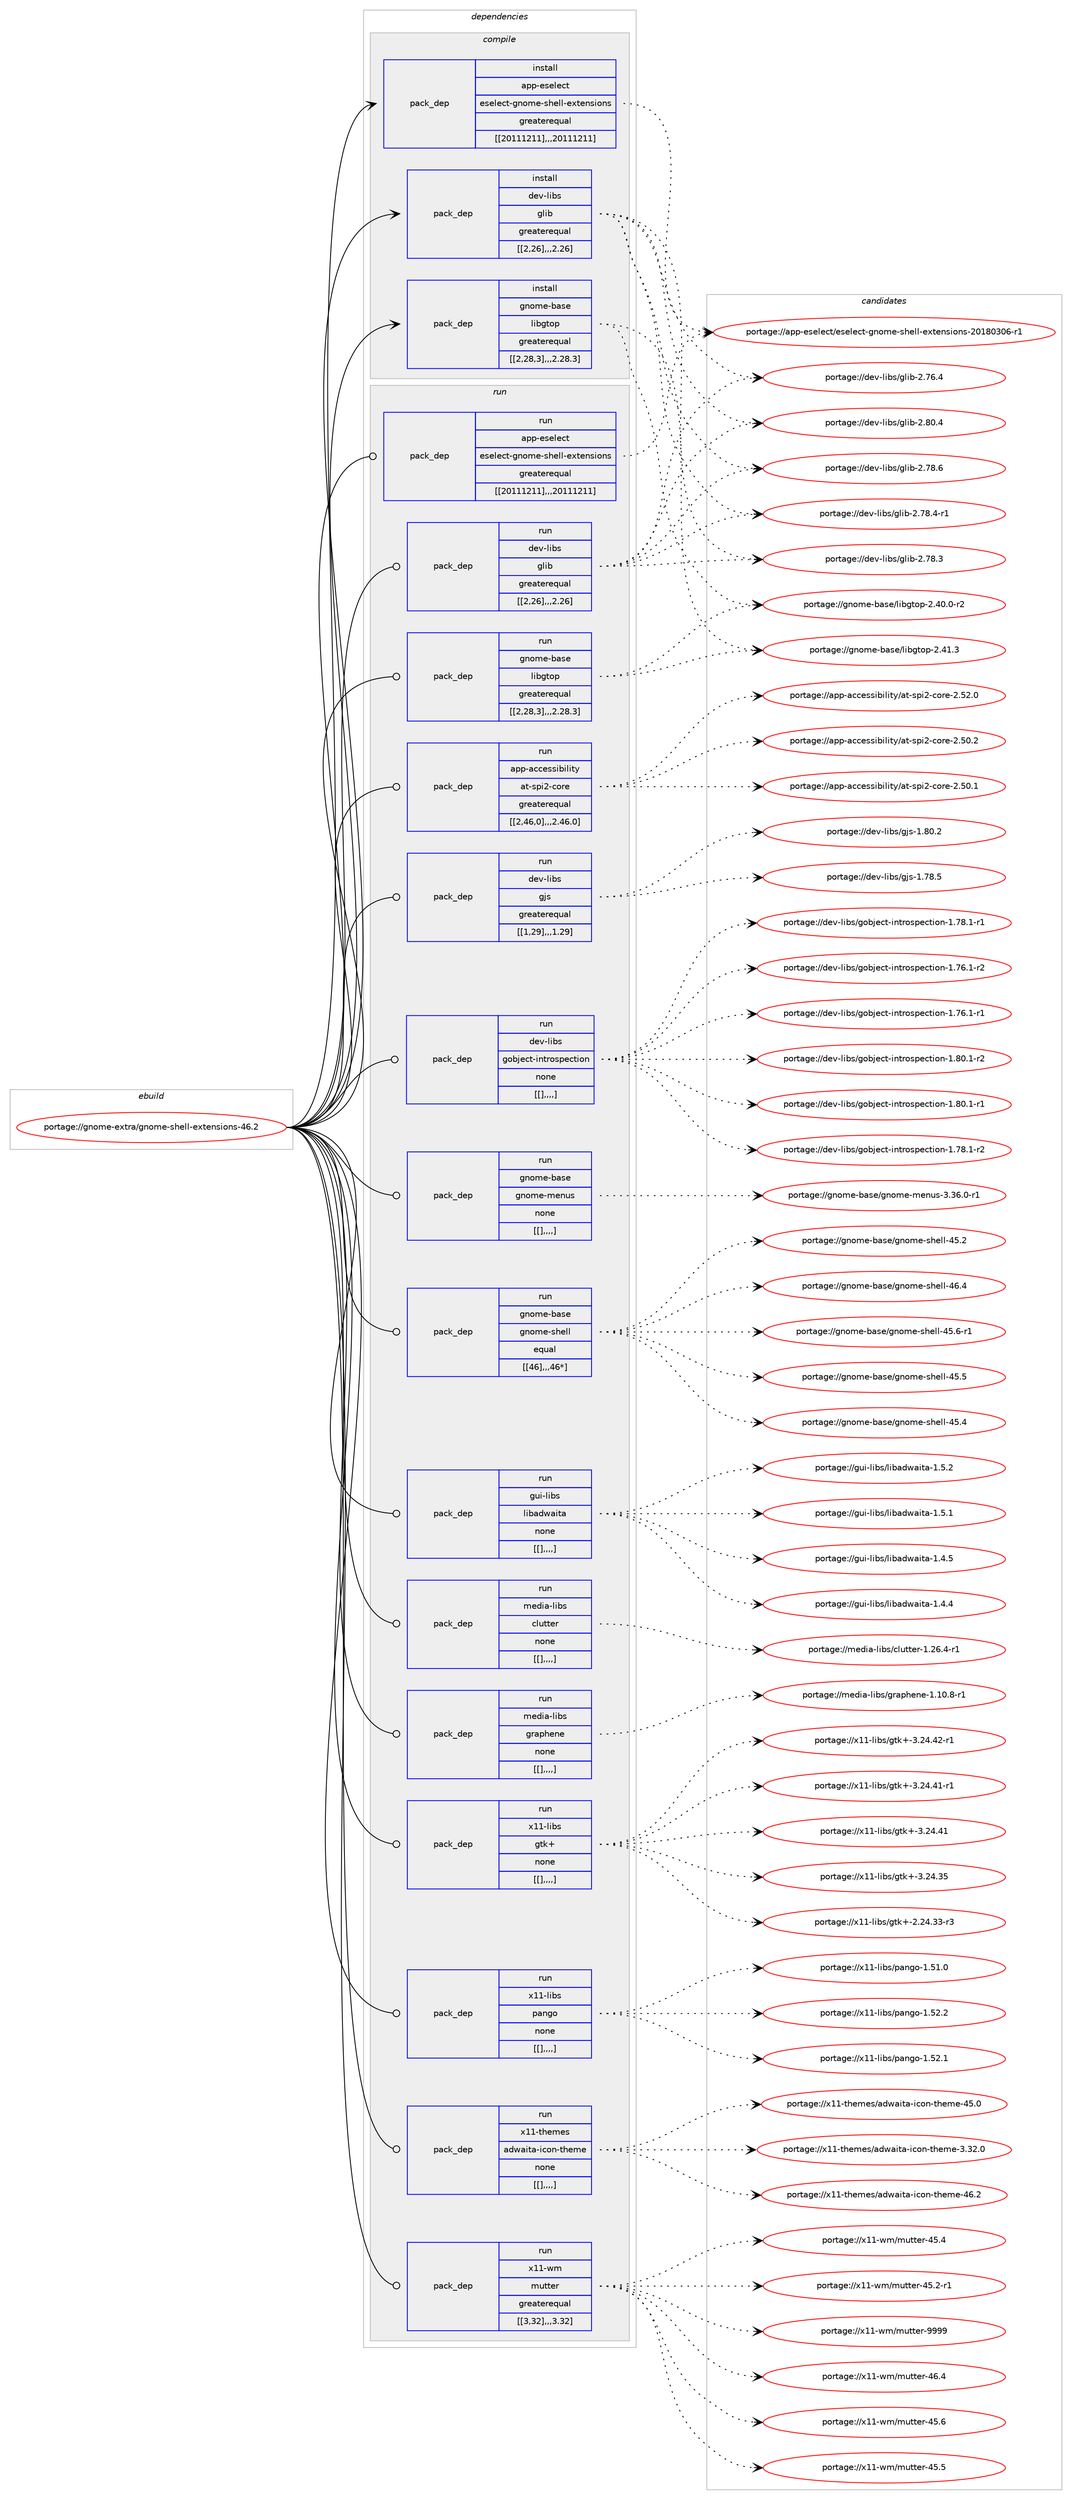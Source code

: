 digraph prolog {

# *************
# Graph options
# *************

newrank=true;
concentrate=true;
compound=true;
graph [rankdir=LR,fontname=Helvetica,fontsize=10,ranksep=1.5];#, ranksep=2.5, nodesep=0.2];
edge  [arrowhead=vee];
node  [fontname=Helvetica,fontsize=10];

# **********
# The ebuild
# **********

subgraph cluster_leftcol {
color=gray;
label=<<i>ebuild</i>>;
id [label="portage://gnome-extra/gnome-shell-extensions-46.2", color=red, width=4, href="../gnome-extra/gnome-shell-extensions-46.2.svg"];
}

# ****************
# The dependencies
# ****************

subgraph cluster_midcol {
color=gray;
label=<<i>dependencies</i>>;
subgraph cluster_compile {
fillcolor="#eeeeee";
style=filled;
label=<<i>compile</i>>;
subgraph pack175468 {
dependency244767 [label=<<TABLE BORDER="0" CELLBORDER="1" CELLSPACING="0" CELLPADDING="4" WIDTH="220"><TR><TD ROWSPAN="6" CELLPADDING="30">pack_dep</TD></TR><TR><TD WIDTH="110">install</TD></TR><TR><TD>app-eselect</TD></TR><TR><TD>eselect-gnome-shell-extensions</TD></TR><TR><TD>greaterequal</TD></TR><TR><TD>[[20111211],,,20111211]</TD></TR></TABLE>>, shape=none, color=blue];
}
id:e -> dependency244767:w [weight=20,style="solid",arrowhead="vee"];
subgraph pack175469 {
dependency244768 [label=<<TABLE BORDER="0" CELLBORDER="1" CELLSPACING="0" CELLPADDING="4" WIDTH="220"><TR><TD ROWSPAN="6" CELLPADDING="30">pack_dep</TD></TR><TR><TD WIDTH="110">install</TD></TR><TR><TD>dev-libs</TD></TR><TR><TD>glib</TD></TR><TR><TD>greaterequal</TD></TR><TR><TD>[[2,26],,,2.26]</TD></TR></TABLE>>, shape=none, color=blue];
}
id:e -> dependency244768:w [weight=20,style="solid",arrowhead="vee"];
subgraph pack175470 {
dependency244769 [label=<<TABLE BORDER="0" CELLBORDER="1" CELLSPACING="0" CELLPADDING="4" WIDTH="220"><TR><TD ROWSPAN="6" CELLPADDING="30">pack_dep</TD></TR><TR><TD WIDTH="110">install</TD></TR><TR><TD>gnome-base</TD></TR><TR><TD>libgtop</TD></TR><TR><TD>greaterequal</TD></TR><TR><TD>[[2,28,3],,,2.28.3]</TD></TR></TABLE>>, shape=none, color=blue];
}
id:e -> dependency244769:w [weight=20,style="solid",arrowhead="vee"];
}
subgraph cluster_compileandrun {
fillcolor="#eeeeee";
style=filled;
label=<<i>compile and run</i>>;
}
subgraph cluster_run {
fillcolor="#eeeeee";
style=filled;
label=<<i>run</i>>;
subgraph pack175471 {
dependency244770 [label=<<TABLE BORDER="0" CELLBORDER="1" CELLSPACING="0" CELLPADDING="4" WIDTH="220"><TR><TD ROWSPAN="6" CELLPADDING="30">pack_dep</TD></TR><TR><TD WIDTH="110">run</TD></TR><TR><TD>app-accessibility</TD></TR><TR><TD>at-spi2-core</TD></TR><TR><TD>greaterequal</TD></TR><TR><TD>[[2,46,0],,,2.46.0]</TD></TR></TABLE>>, shape=none, color=blue];
}
id:e -> dependency244770:w [weight=20,style="solid",arrowhead="odot"];
subgraph pack175472 {
dependency244771 [label=<<TABLE BORDER="0" CELLBORDER="1" CELLSPACING="0" CELLPADDING="4" WIDTH="220"><TR><TD ROWSPAN="6" CELLPADDING="30">pack_dep</TD></TR><TR><TD WIDTH="110">run</TD></TR><TR><TD>app-eselect</TD></TR><TR><TD>eselect-gnome-shell-extensions</TD></TR><TR><TD>greaterequal</TD></TR><TR><TD>[[20111211],,,20111211]</TD></TR></TABLE>>, shape=none, color=blue];
}
id:e -> dependency244771:w [weight=20,style="solid",arrowhead="odot"];
subgraph pack175473 {
dependency244772 [label=<<TABLE BORDER="0" CELLBORDER="1" CELLSPACING="0" CELLPADDING="4" WIDTH="220"><TR><TD ROWSPAN="6" CELLPADDING="30">pack_dep</TD></TR><TR><TD WIDTH="110">run</TD></TR><TR><TD>dev-libs</TD></TR><TR><TD>gjs</TD></TR><TR><TD>greaterequal</TD></TR><TR><TD>[[1,29],,,1.29]</TD></TR></TABLE>>, shape=none, color=blue];
}
id:e -> dependency244772:w [weight=20,style="solid",arrowhead="odot"];
subgraph pack175474 {
dependency244773 [label=<<TABLE BORDER="0" CELLBORDER="1" CELLSPACING="0" CELLPADDING="4" WIDTH="220"><TR><TD ROWSPAN="6" CELLPADDING="30">pack_dep</TD></TR><TR><TD WIDTH="110">run</TD></TR><TR><TD>dev-libs</TD></TR><TR><TD>glib</TD></TR><TR><TD>greaterequal</TD></TR><TR><TD>[[2,26],,,2.26]</TD></TR></TABLE>>, shape=none, color=blue];
}
id:e -> dependency244773:w [weight=20,style="solid",arrowhead="odot"];
subgraph pack175475 {
dependency244774 [label=<<TABLE BORDER="0" CELLBORDER="1" CELLSPACING="0" CELLPADDING="4" WIDTH="220"><TR><TD ROWSPAN="6" CELLPADDING="30">pack_dep</TD></TR><TR><TD WIDTH="110">run</TD></TR><TR><TD>dev-libs</TD></TR><TR><TD>gobject-introspection</TD></TR><TR><TD>none</TD></TR><TR><TD>[[],,,,]</TD></TR></TABLE>>, shape=none, color=blue];
}
id:e -> dependency244774:w [weight=20,style="solid",arrowhead="odot"];
subgraph pack175476 {
dependency244775 [label=<<TABLE BORDER="0" CELLBORDER="1" CELLSPACING="0" CELLPADDING="4" WIDTH="220"><TR><TD ROWSPAN="6" CELLPADDING="30">pack_dep</TD></TR><TR><TD WIDTH="110">run</TD></TR><TR><TD>gnome-base</TD></TR><TR><TD>gnome-menus</TD></TR><TR><TD>none</TD></TR><TR><TD>[[],,,,]</TD></TR></TABLE>>, shape=none, color=blue];
}
id:e -> dependency244775:w [weight=20,style="solid",arrowhead="odot"];
subgraph pack175477 {
dependency244776 [label=<<TABLE BORDER="0" CELLBORDER="1" CELLSPACING="0" CELLPADDING="4" WIDTH="220"><TR><TD ROWSPAN="6" CELLPADDING="30">pack_dep</TD></TR><TR><TD WIDTH="110">run</TD></TR><TR><TD>gnome-base</TD></TR><TR><TD>gnome-shell</TD></TR><TR><TD>equal</TD></TR><TR><TD>[[46],,,46*]</TD></TR></TABLE>>, shape=none, color=blue];
}
id:e -> dependency244776:w [weight=20,style="solid",arrowhead="odot"];
subgraph pack175478 {
dependency244777 [label=<<TABLE BORDER="0" CELLBORDER="1" CELLSPACING="0" CELLPADDING="4" WIDTH="220"><TR><TD ROWSPAN="6" CELLPADDING="30">pack_dep</TD></TR><TR><TD WIDTH="110">run</TD></TR><TR><TD>gnome-base</TD></TR><TR><TD>libgtop</TD></TR><TR><TD>greaterequal</TD></TR><TR><TD>[[2,28,3],,,2.28.3]</TD></TR></TABLE>>, shape=none, color=blue];
}
id:e -> dependency244777:w [weight=20,style="solid",arrowhead="odot"];
subgraph pack175479 {
dependency244778 [label=<<TABLE BORDER="0" CELLBORDER="1" CELLSPACING="0" CELLPADDING="4" WIDTH="220"><TR><TD ROWSPAN="6" CELLPADDING="30">pack_dep</TD></TR><TR><TD WIDTH="110">run</TD></TR><TR><TD>gui-libs</TD></TR><TR><TD>libadwaita</TD></TR><TR><TD>none</TD></TR><TR><TD>[[],,,,]</TD></TR></TABLE>>, shape=none, color=blue];
}
id:e -> dependency244778:w [weight=20,style="solid",arrowhead="odot"];
subgraph pack175480 {
dependency244779 [label=<<TABLE BORDER="0" CELLBORDER="1" CELLSPACING="0" CELLPADDING="4" WIDTH="220"><TR><TD ROWSPAN="6" CELLPADDING="30">pack_dep</TD></TR><TR><TD WIDTH="110">run</TD></TR><TR><TD>media-libs</TD></TR><TR><TD>clutter</TD></TR><TR><TD>none</TD></TR><TR><TD>[[],,,,]</TD></TR></TABLE>>, shape=none, color=blue];
}
id:e -> dependency244779:w [weight=20,style="solid",arrowhead="odot"];
subgraph pack175481 {
dependency244780 [label=<<TABLE BORDER="0" CELLBORDER="1" CELLSPACING="0" CELLPADDING="4" WIDTH="220"><TR><TD ROWSPAN="6" CELLPADDING="30">pack_dep</TD></TR><TR><TD WIDTH="110">run</TD></TR><TR><TD>media-libs</TD></TR><TR><TD>graphene</TD></TR><TR><TD>none</TD></TR><TR><TD>[[],,,,]</TD></TR></TABLE>>, shape=none, color=blue];
}
id:e -> dependency244780:w [weight=20,style="solid",arrowhead="odot"];
subgraph pack175482 {
dependency244781 [label=<<TABLE BORDER="0" CELLBORDER="1" CELLSPACING="0" CELLPADDING="4" WIDTH="220"><TR><TD ROWSPAN="6" CELLPADDING="30">pack_dep</TD></TR><TR><TD WIDTH="110">run</TD></TR><TR><TD>x11-libs</TD></TR><TR><TD>gtk+</TD></TR><TR><TD>none</TD></TR><TR><TD>[[],,,,]</TD></TR></TABLE>>, shape=none, color=blue];
}
id:e -> dependency244781:w [weight=20,style="solid",arrowhead="odot"];
subgraph pack175483 {
dependency244782 [label=<<TABLE BORDER="0" CELLBORDER="1" CELLSPACING="0" CELLPADDING="4" WIDTH="220"><TR><TD ROWSPAN="6" CELLPADDING="30">pack_dep</TD></TR><TR><TD WIDTH="110">run</TD></TR><TR><TD>x11-libs</TD></TR><TR><TD>pango</TD></TR><TR><TD>none</TD></TR><TR><TD>[[],,,,]</TD></TR></TABLE>>, shape=none, color=blue];
}
id:e -> dependency244782:w [weight=20,style="solid",arrowhead="odot"];
subgraph pack175484 {
dependency244783 [label=<<TABLE BORDER="0" CELLBORDER="1" CELLSPACING="0" CELLPADDING="4" WIDTH="220"><TR><TD ROWSPAN="6" CELLPADDING="30">pack_dep</TD></TR><TR><TD WIDTH="110">run</TD></TR><TR><TD>x11-themes</TD></TR><TR><TD>adwaita-icon-theme</TD></TR><TR><TD>none</TD></TR><TR><TD>[[],,,,]</TD></TR></TABLE>>, shape=none, color=blue];
}
id:e -> dependency244783:w [weight=20,style="solid",arrowhead="odot"];
subgraph pack175485 {
dependency244784 [label=<<TABLE BORDER="0" CELLBORDER="1" CELLSPACING="0" CELLPADDING="4" WIDTH="220"><TR><TD ROWSPAN="6" CELLPADDING="30">pack_dep</TD></TR><TR><TD WIDTH="110">run</TD></TR><TR><TD>x11-wm</TD></TR><TR><TD>mutter</TD></TR><TR><TD>greaterequal</TD></TR><TR><TD>[[3,32],,,3.32]</TD></TR></TABLE>>, shape=none, color=blue];
}
id:e -> dependency244784:w [weight=20,style="solid",arrowhead="odot"];
}
}

# **************
# The candidates
# **************

subgraph cluster_choices {
rank=same;
color=gray;
label=<<i>candidates</i>>;

subgraph choice175468 {
color=black;
nodesep=1;
choice97112112451011151011081019911647101115101108101991164510311011110910145115104101108108451011201161011101151051111101154550484956485148544511449 [label="portage://app-eselect/eselect-gnome-shell-extensions-20180306-r1", color=red, width=4,href="../app-eselect/eselect-gnome-shell-extensions-20180306-r1.svg"];
dependency244767:e -> choice97112112451011151011081019911647101115101108101991164510311011110910145115104101108108451011201161011101151051111101154550484956485148544511449:w [style=dotted,weight="100"];
}
subgraph choice175469 {
color=black;
nodesep=1;
choice1001011184510810598115471031081059845504656484652 [label="portage://dev-libs/glib-2.80.4", color=red, width=4,href="../dev-libs/glib-2.80.4.svg"];
choice1001011184510810598115471031081059845504655564654 [label="portage://dev-libs/glib-2.78.6", color=red, width=4,href="../dev-libs/glib-2.78.6.svg"];
choice10010111845108105981154710310810598455046555646524511449 [label="portage://dev-libs/glib-2.78.4-r1", color=red, width=4,href="../dev-libs/glib-2.78.4-r1.svg"];
choice1001011184510810598115471031081059845504655564651 [label="portage://dev-libs/glib-2.78.3", color=red, width=4,href="../dev-libs/glib-2.78.3.svg"];
choice1001011184510810598115471031081059845504655544652 [label="portage://dev-libs/glib-2.76.4", color=red, width=4,href="../dev-libs/glib-2.76.4.svg"];
dependency244768:e -> choice1001011184510810598115471031081059845504656484652:w [style=dotted,weight="100"];
dependency244768:e -> choice1001011184510810598115471031081059845504655564654:w [style=dotted,weight="100"];
dependency244768:e -> choice10010111845108105981154710310810598455046555646524511449:w [style=dotted,weight="100"];
dependency244768:e -> choice1001011184510810598115471031081059845504655564651:w [style=dotted,weight="100"];
dependency244768:e -> choice1001011184510810598115471031081059845504655544652:w [style=dotted,weight="100"];
}
subgraph choice175470 {
color=black;
nodesep=1;
choice103110111109101459897115101471081059810311611111245504652494651 [label="portage://gnome-base/libgtop-2.41.3", color=red, width=4,href="../gnome-base/libgtop-2.41.3.svg"];
choice1031101111091014598971151014710810598103116111112455046524846484511450 [label="portage://gnome-base/libgtop-2.40.0-r2", color=red, width=4,href="../gnome-base/libgtop-2.40.0-r2.svg"];
dependency244769:e -> choice103110111109101459897115101471081059810311611111245504652494651:w [style=dotted,weight="100"];
dependency244769:e -> choice1031101111091014598971151014710810598103116111112455046524846484511450:w [style=dotted,weight="100"];
}
subgraph choice175471 {
color=black;
nodesep=1;
choice97112112459799991011151151059810510810511612147971164511511210550459911111410145504653504648 [label="portage://app-accessibility/at-spi2-core-2.52.0", color=red, width=4,href="../app-accessibility/at-spi2-core-2.52.0.svg"];
choice97112112459799991011151151059810510810511612147971164511511210550459911111410145504653484650 [label="portage://app-accessibility/at-spi2-core-2.50.2", color=red, width=4,href="../app-accessibility/at-spi2-core-2.50.2.svg"];
choice97112112459799991011151151059810510810511612147971164511511210550459911111410145504653484649 [label="portage://app-accessibility/at-spi2-core-2.50.1", color=red, width=4,href="../app-accessibility/at-spi2-core-2.50.1.svg"];
dependency244770:e -> choice97112112459799991011151151059810510810511612147971164511511210550459911111410145504653504648:w [style=dotted,weight="100"];
dependency244770:e -> choice97112112459799991011151151059810510810511612147971164511511210550459911111410145504653484650:w [style=dotted,weight="100"];
dependency244770:e -> choice97112112459799991011151151059810510810511612147971164511511210550459911111410145504653484649:w [style=dotted,weight="100"];
}
subgraph choice175472 {
color=black;
nodesep=1;
choice97112112451011151011081019911647101115101108101991164510311011110910145115104101108108451011201161011101151051111101154550484956485148544511449 [label="portage://app-eselect/eselect-gnome-shell-extensions-20180306-r1", color=red, width=4,href="../app-eselect/eselect-gnome-shell-extensions-20180306-r1.svg"];
dependency244771:e -> choice97112112451011151011081019911647101115101108101991164510311011110910145115104101108108451011201161011101151051111101154550484956485148544511449:w [style=dotted,weight="100"];
}
subgraph choice175473 {
color=black;
nodesep=1;
choice10010111845108105981154710310611545494656484650 [label="portage://dev-libs/gjs-1.80.2", color=red, width=4,href="../dev-libs/gjs-1.80.2.svg"];
choice10010111845108105981154710310611545494655564653 [label="portage://dev-libs/gjs-1.78.5", color=red, width=4,href="../dev-libs/gjs-1.78.5.svg"];
dependency244772:e -> choice10010111845108105981154710310611545494656484650:w [style=dotted,weight="100"];
dependency244772:e -> choice10010111845108105981154710310611545494655564653:w [style=dotted,weight="100"];
}
subgraph choice175474 {
color=black;
nodesep=1;
choice1001011184510810598115471031081059845504656484652 [label="portage://dev-libs/glib-2.80.4", color=red, width=4,href="../dev-libs/glib-2.80.4.svg"];
choice1001011184510810598115471031081059845504655564654 [label="portage://dev-libs/glib-2.78.6", color=red, width=4,href="../dev-libs/glib-2.78.6.svg"];
choice10010111845108105981154710310810598455046555646524511449 [label="portage://dev-libs/glib-2.78.4-r1", color=red, width=4,href="../dev-libs/glib-2.78.4-r1.svg"];
choice1001011184510810598115471031081059845504655564651 [label="portage://dev-libs/glib-2.78.3", color=red, width=4,href="../dev-libs/glib-2.78.3.svg"];
choice1001011184510810598115471031081059845504655544652 [label="portage://dev-libs/glib-2.76.4", color=red, width=4,href="../dev-libs/glib-2.76.4.svg"];
dependency244773:e -> choice1001011184510810598115471031081059845504656484652:w [style=dotted,weight="100"];
dependency244773:e -> choice1001011184510810598115471031081059845504655564654:w [style=dotted,weight="100"];
dependency244773:e -> choice10010111845108105981154710310810598455046555646524511449:w [style=dotted,weight="100"];
dependency244773:e -> choice1001011184510810598115471031081059845504655564651:w [style=dotted,weight="100"];
dependency244773:e -> choice1001011184510810598115471031081059845504655544652:w [style=dotted,weight="100"];
}
subgraph choice175475 {
color=black;
nodesep=1;
choice10010111845108105981154710311198106101991164510511011611411111511210199116105111110454946564846494511450 [label="portage://dev-libs/gobject-introspection-1.80.1-r2", color=red, width=4,href="../dev-libs/gobject-introspection-1.80.1-r2.svg"];
choice10010111845108105981154710311198106101991164510511011611411111511210199116105111110454946564846494511449 [label="portage://dev-libs/gobject-introspection-1.80.1-r1", color=red, width=4,href="../dev-libs/gobject-introspection-1.80.1-r1.svg"];
choice10010111845108105981154710311198106101991164510511011611411111511210199116105111110454946555646494511450 [label="portage://dev-libs/gobject-introspection-1.78.1-r2", color=red, width=4,href="../dev-libs/gobject-introspection-1.78.1-r2.svg"];
choice10010111845108105981154710311198106101991164510511011611411111511210199116105111110454946555646494511449 [label="portage://dev-libs/gobject-introspection-1.78.1-r1", color=red, width=4,href="../dev-libs/gobject-introspection-1.78.1-r1.svg"];
choice10010111845108105981154710311198106101991164510511011611411111511210199116105111110454946555446494511450 [label="portage://dev-libs/gobject-introspection-1.76.1-r2", color=red, width=4,href="../dev-libs/gobject-introspection-1.76.1-r2.svg"];
choice10010111845108105981154710311198106101991164510511011611411111511210199116105111110454946555446494511449 [label="portage://dev-libs/gobject-introspection-1.76.1-r1", color=red, width=4,href="../dev-libs/gobject-introspection-1.76.1-r1.svg"];
dependency244774:e -> choice10010111845108105981154710311198106101991164510511011611411111511210199116105111110454946564846494511450:w [style=dotted,weight="100"];
dependency244774:e -> choice10010111845108105981154710311198106101991164510511011611411111511210199116105111110454946564846494511449:w [style=dotted,weight="100"];
dependency244774:e -> choice10010111845108105981154710311198106101991164510511011611411111511210199116105111110454946555646494511450:w [style=dotted,weight="100"];
dependency244774:e -> choice10010111845108105981154710311198106101991164510511011611411111511210199116105111110454946555646494511449:w [style=dotted,weight="100"];
dependency244774:e -> choice10010111845108105981154710311198106101991164510511011611411111511210199116105111110454946555446494511450:w [style=dotted,weight="100"];
dependency244774:e -> choice10010111845108105981154710311198106101991164510511011611411111511210199116105111110454946555446494511449:w [style=dotted,weight="100"];
}
subgraph choice175476 {
color=black;
nodesep=1;
choice1031101111091014598971151014710311011110910145109101110117115455146515446484511449 [label="portage://gnome-base/gnome-menus-3.36.0-r1", color=red, width=4,href="../gnome-base/gnome-menus-3.36.0-r1.svg"];
dependency244775:e -> choice1031101111091014598971151014710311011110910145109101110117115455146515446484511449:w [style=dotted,weight="100"];
}
subgraph choice175477 {
color=black;
nodesep=1;
choice10311011110910145989711510147103110111109101451151041011081084552544652 [label="portage://gnome-base/gnome-shell-46.4", color=red, width=4,href="../gnome-base/gnome-shell-46.4.svg"];
choice103110111109101459897115101471031101111091014511510410110810845525346544511449 [label="portage://gnome-base/gnome-shell-45.6-r1", color=red, width=4,href="../gnome-base/gnome-shell-45.6-r1.svg"];
choice10311011110910145989711510147103110111109101451151041011081084552534653 [label="portage://gnome-base/gnome-shell-45.5", color=red, width=4,href="../gnome-base/gnome-shell-45.5.svg"];
choice10311011110910145989711510147103110111109101451151041011081084552534652 [label="portage://gnome-base/gnome-shell-45.4", color=red, width=4,href="../gnome-base/gnome-shell-45.4.svg"];
choice10311011110910145989711510147103110111109101451151041011081084552534650 [label="portage://gnome-base/gnome-shell-45.2", color=red, width=4,href="../gnome-base/gnome-shell-45.2.svg"];
dependency244776:e -> choice10311011110910145989711510147103110111109101451151041011081084552544652:w [style=dotted,weight="100"];
dependency244776:e -> choice103110111109101459897115101471031101111091014511510410110810845525346544511449:w [style=dotted,weight="100"];
dependency244776:e -> choice10311011110910145989711510147103110111109101451151041011081084552534653:w [style=dotted,weight="100"];
dependency244776:e -> choice10311011110910145989711510147103110111109101451151041011081084552534652:w [style=dotted,weight="100"];
dependency244776:e -> choice10311011110910145989711510147103110111109101451151041011081084552534650:w [style=dotted,weight="100"];
}
subgraph choice175478 {
color=black;
nodesep=1;
choice103110111109101459897115101471081059810311611111245504652494651 [label="portage://gnome-base/libgtop-2.41.3", color=red, width=4,href="../gnome-base/libgtop-2.41.3.svg"];
choice1031101111091014598971151014710810598103116111112455046524846484511450 [label="portage://gnome-base/libgtop-2.40.0-r2", color=red, width=4,href="../gnome-base/libgtop-2.40.0-r2.svg"];
dependency244777:e -> choice103110111109101459897115101471081059810311611111245504652494651:w [style=dotted,weight="100"];
dependency244777:e -> choice1031101111091014598971151014710810598103116111112455046524846484511450:w [style=dotted,weight="100"];
}
subgraph choice175479 {
color=black;
nodesep=1;
choice10311710545108105981154710810598971001199710511697454946534650 [label="portage://gui-libs/libadwaita-1.5.2", color=red, width=4,href="../gui-libs/libadwaita-1.5.2.svg"];
choice10311710545108105981154710810598971001199710511697454946534649 [label="portage://gui-libs/libadwaita-1.5.1", color=red, width=4,href="../gui-libs/libadwaita-1.5.1.svg"];
choice10311710545108105981154710810598971001199710511697454946524653 [label="portage://gui-libs/libadwaita-1.4.5", color=red, width=4,href="../gui-libs/libadwaita-1.4.5.svg"];
choice10311710545108105981154710810598971001199710511697454946524652 [label="portage://gui-libs/libadwaita-1.4.4", color=red, width=4,href="../gui-libs/libadwaita-1.4.4.svg"];
dependency244778:e -> choice10311710545108105981154710810598971001199710511697454946534650:w [style=dotted,weight="100"];
dependency244778:e -> choice10311710545108105981154710810598971001199710511697454946534649:w [style=dotted,weight="100"];
dependency244778:e -> choice10311710545108105981154710810598971001199710511697454946524653:w [style=dotted,weight="100"];
dependency244778:e -> choice10311710545108105981154710810598971001199710511697454946524652:w [style=dotted,weight="100"];
}
subgraph choice175480 {
color=black;
nodesep=1;
choice1091011001059745108105981154799108117116116101114454946505446524511449 [label="portage://media-libs/clutter-1.26.4-r1", color=red, width=4,href="../media-libs/clutter-1.26.4-r1.svg"];
dependency244779:e -> choice1091011001059745108105981154799108117116116101114454946505446524511449:w [style=dotted,weight="100"];
}
subgraph choice175481 {
color=black;
nodesep=1;
choice1091011001059745108105981154710311497112104101110101454946494846564511449 [label="portage://media-libs/graphene-1.10.8-r1", color=red, width=4,href="../media-libs/graphene-1.10.8-r1.svg"];
dependency244780:e -> choice1091011001059745108105981154710311497112104101110101454946494846564511449:w [style=dotted,weight="100"];
}
subgraph choice175482 {
color=black;
nodesep=1;
choice12049494510810598115471031161074345514650524652504511449 [label="portage://x11-libs/gtk+-3.24.42-r1", color=red, width=4,href="../x11-libs/gtk+-3.24.42-r1.svg"];
choice12049494510810598115471031161074345514650524652494511449 [label="portage://x11-libs/gtk+-3.24.41-r1", color=red, width=4,href="../x11-libs/gtk+-3.24.41-r1.svg"];
choice1204949451081059811547103116107434551465052465249 [label="portage://x11-libs/gtk+-3.24.41", color=red, width=4,href="../x11-libs/gtk+-3.24.41.svg"];
choice1204949451081059811547103116107434551465052465153 [label="portage://x11-libs/gtk+-3.24.35", color=red, width=4,href="../x11-libs/gtk+-3.24.35.svg"];
choice12049494510810598115471031161074345504650524651514511451 [label="portage://x11-libs/gtk+-2.24.33-r3", color=red, width=4,href="../x11-libs/gtk+-2.24.33-r3.svg"];
dependency244781:e -> choice12049494510810598115471031161074345514650524652504511449:w [style=dotted,weight="100"];
dependency244781:e -> choice12049494510810598115471031161074345514650524652494511449:w [style=dotted,weight="100"];
dependency244781:e -> choice1204949451081059811547103116107434551465052465249:w [style=dotted,weight="100"];
dependency244781:e -> choice1204949451081059811547103116107434551465052465153:w [style=dotted,weight="100"];
dependency244781:e -> choice12049494510810598115471031161074345504650524651514511451:w [style=dotted,weight="100"];
}
subgraph choice175483 {
color=black;
nodesep=1;
choice12049494510810598115471129711010311145494653504650 [label="portage://x11-libs/pango-1.52.2", color=red, width=4,href="../x11-libs/pango-1.52.2.svg"];
choice12049494510810598115471129711010311145494653504649 [label="portage://x11-libs/pango-1.52.1", color=red, width=4,href="../x11-libs/pango-1.52.1.svg"];
choice12049494510810598115471129711010311145494653494648 [label="portage://x11-libs/pango-1.51.0", color=red, width=4,href="../x11-libs/pango-1.51.0.svg"];
dependency244782:e -> choice12049494510810598115471129711010311145494653504650:w [style=dotted,weight="100"];
dependency244782:e -> choice12049494510810598115471129711010311145494653504649:w [style=dotted,weight="100"];
dependency244782:e -> choice12049494510810598115471129711010311145494653494648:w [style=dotted,weight="100"];
}
subgraph choice175484 {
color=black;
nodesep=1;
choice120494945116104101109101115479710011997105116974510599111110451161041011091014552544650 [label="portage://x11-themes/adwaita-icon-theme-46.2", color=red, width=4,href="../x11-themes/adwaita-icon-theme-46.2.svg"];
choice120494945116104101109101115479710011997105116974510599111110451161041011091014552534648 [label="portage://x11-themes/adwaita-icon-theme-45.0", color=red, width=4,href="../x11-themes/adwaita-icon-theme-45.0.svg"];
choice1204949451161041011091011154797100119971051169745105991111104511610410110910145514651504648 [label="portage://x11-themes/adwaita-icon-theme-3.32.0", color=red, width=4,href="../x11-themes/adwaita-icon-theme-3.32.0.svg"];
dependency244783:e -> choice120494945116104101109101115479710011997105116974510599111110451161041011091014552544650:w [style=dotted,weight="100"];
dependency244783:e -> choice120494945116104101109101115479710011997105116974510599111110451161041011091014552534648:w [style=dotted,weight="100"];
dependency244783:e -> choice1204949451161041011091011154797100119971051169745105991111104511610410110910145514651504648:w [style=dotted,weight="100"];
}
subgraph choice175485 {
color=black;
nodesep=1;
choice120494945119109471091171161161011144557575757 [label="portage://x11-wm/mutter-9999", color=red, width=4,href="../x11-wm/mutter-9999.svg"];
choice120494945119109471091171161161011144552544652 [label="portage://x11-wm/mutter-46.4", color=red, width=4,href="../x11-wm/mutter-46.4.svg"];
choice120494945119109471091171161161011144552534654 [label="portage://x11-wm/mutter-45.6", color=red, width=4,href="../x11-wm/mutter-45.6.svg"];
choice120494945119109471091171161161011144552534653 [label="portage://x11-wm/mutter-45.5", color=red, width=4,href="../x11-wm/mutter-45.5.svg"];
choice120494945119109471091171161161011144552534652 [label="portage://x11-wm/mutter-45.4", color=red, width=4,href="../x11-wm/mutter-45.4.svg"];
choice1204949451191094710911711611610111445525346504511449 [label="portage://x11-wm/mutter-45.2-r1", color=red, width=4,href="../x11-wm/mutter-45.2-r1.svg"];
dependency244784:e -> choice120494945119109471091171161161011144557575757:w [style=dotted,weight="100"];
dependency244784:e -> choice120494945119109471091171161161011144552544652:w [style=dotted,weight="100"];
dependency244784:e -> choice120494945119109471091171161161011144552534654:w [style=dotted,weight="100"];
dependency244784:e -> choice120494945119109471091171161161011144552534653:w [style=dotted,weight="100"];
dependency244784:e -> choice120494945119109471091171161161011144552534652:w [style=dotted,weight="100"];
dependency244784:e -> choice1204949451191094710911711611610111445525346504511449:w [style=dotted,weight="100"];
}
}

}
